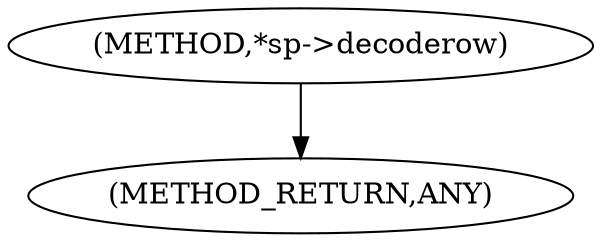 digraph "*sp-&gt;decoderow" {  
"100473" [label = <(METHOD,*sp-&gt;decoderow)> ]
"100478" [label = <(METHOD_RETURN,ANY)> ]
  "100473" -> "100478" 
}
